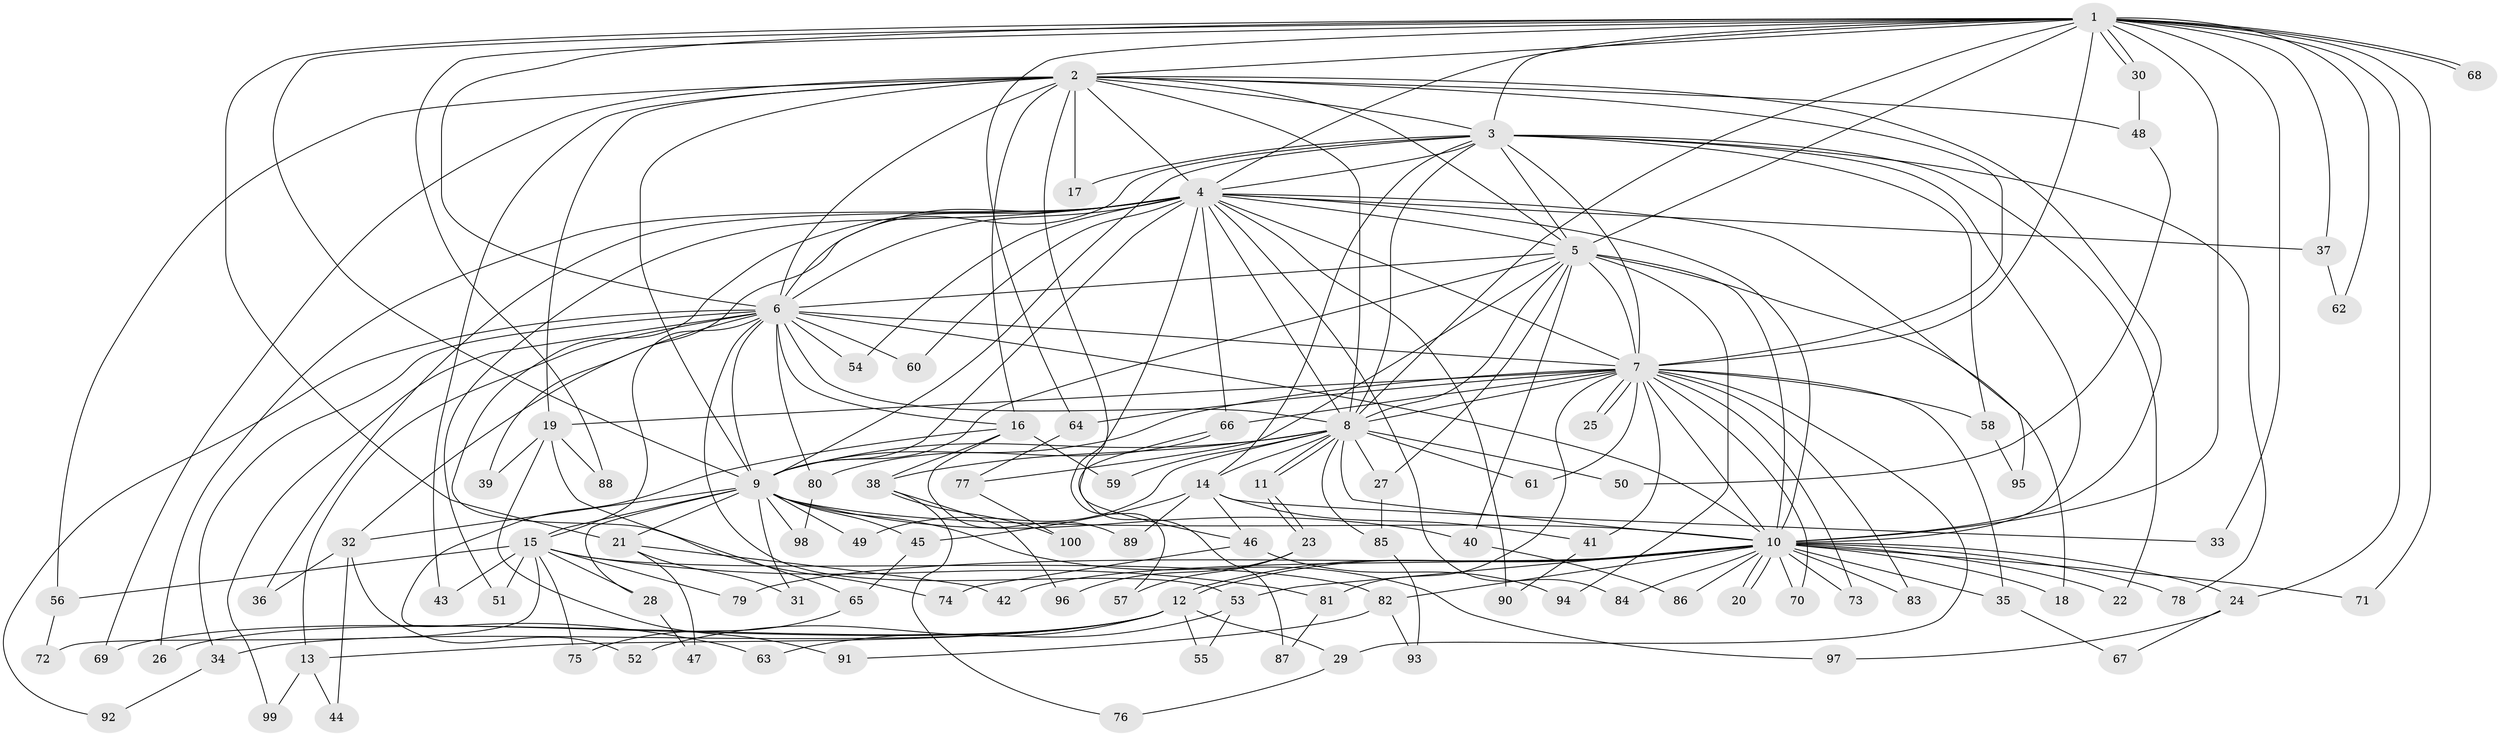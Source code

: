 // Generated by graph-tools (version 1.1) at 2025/38/02/21/25 10:38:53]
// undirected, 100 vertices, 225 edges
graph export_dot {
graph [start="1"]
  node [color=gray90,style=filled];
  1;
  2;
  3;
  4;
  5;
  6;
  7;
  8;
  9;
  10;
  11;
  12;
  13;
  14;
  15;
  16;
  17;
  18;
  19;
  20;
  21;
  22;
  23;
  24;
  25;
  26;
  27;
  28;
  29;
  30;
  31;
  32;
  33;
  34;
  35;
  36;
  37;
  38;
  39;
  40;
  41;
  42;
  43;
  44;
  45;
  46;
  47;
  48;
  49;
  50;
  51;
  52;
  53;
  54;
  55;
  56;
  57;
  58;
  59;
  60;
  61;
  62;
  63;
  64;
  65;
  66;
  67;
  68;
  69;
  70;
  71;
  72;
  73;
  74;
  75;
  76;
  77;
  78;
  79;
  80;
  81;
  82;
  83;
  84;
  85;
  86;
  87;
  88;
  89;
  90;
  91;
  92;
  93;
  94;
  95;
  96;
  97;
  98;
  99;
  100;
  1 -- 2;
  1 -- 3;
  1 -- 4;
  1 -- 5;
  1 -- 6;
  1 -- 7;
  1 -- 8;
  1 -- 9;
  1 -- 10;
  1 -- 21;
  1 -- 24;
  1 -- 30;
  1 -- 30;
  1 -- 33;
  1 -- 37;
  1 -- 62;
  1 -- 64;
  1 -- 68;
  1 -- 68;
  1 -- 71;
  1 -- 88;
  2 -- 3;
  2 -- 4;
  2 -- 5;
  2 -- 6;
  2 -- 7;
  2 -- 8;
  2 -- 9;
  2 -- 10;
  2 -- 16;
  2 -- 17;
  2 -- 19;
  2 -- 43;
  2 -- 46;
  2 -- 48;
  2 -- 56;
  2 -- 69;
  3 -- 4;
  3 -- 5;
  3 -- 6;
  3 -- 7;
  3 -- 8;
  3 -- 9;
  3 -- 10;
  3 -- 14;
  3 -- 17;
  3 -- 22;
  3 -- 58;
  3 -- 78;
  4 -- 5;
  4 -- 6;
  4 -- 7;
  4 -- 8;
  4 -- 9;
  4 -- 10;
  4 -- 26;
  4 -- 36;
  4 -- 37;
  4 -- 39;
  4 -- 51;
  4 -- 54;
  4 -- 57;
  4 -- 60;
  4 -- 66;
  4 -- 74;
  4 -- 84;
  4 -- 90;
  4 -- 95;
  5 -- 6;
  5 -- 7;
  5 -- 8;
  5 -- 9;
  5 -- 10;
  5 -- 18;
  5 -- 27;
  5 -- 40;
  5 -- 77;
  5 -- 94;
  6 -- 7;
  6 -- 8;
  6 -- 9;
  6 -- 10;
  6 -- 13;
  6 -- 15;
  6 -- 16;
  6 -- 32;
  6 -- 34;
  6 -- 53;
  6 -- 54;
  6 -- 60;
  6 -- 80;
  6 -- 92;
  6 -- 99;
  7 -- 8;
  7 -- 9;
  7 -- 10;
  7 -- 19;
  7 -- 25;
  7 -- 25;
  7 -- 29;
  7 -- 35;
  7 -- 41;
  7 -- 58;
  7 -- 61;
  7 -- 64;
  7 -- 66;
  7 -- 70;
  7 -- 73;
  7 -- 81;
  7 -- 83;
  8 -- 9;
  8 -- 10;
  8 -- 11;
  8 -- 11;
  8 -- 14;
  8 -- 27;
  8 -- 38;
  8 -- 49;
  8 -- 50;
  8 -- 59;
  8 -- 61;
  8 -- 85;
  9 -- 10;
  9 -- 15;
  9 -- 21;
  9 -- 28;
  9 -- 31;
  9 -- 32;
  9 -- 40;
  9 -- 45;
  9 -- 49;
  9 -- 97;
  9 -- 98;
  10 -- 12;
  10 -- 12;
  10 -- 18;
  10 -- 20;
  10 -- 20;
  10 -- 22;
  10 -- 24;
  10 -- 35;
  10 -- 42;
  10 -- 53;
  10 -- 70;
  10 -- 71;
  10 -- 73;
  10 -- 78;
  10 -- 79;
  10 -- 82;
  10 -- 83;
  10 -- 84;
  10 -- 86;
  11 -- 23;
  11 -- 23;
  12 -- 13;
  12 -- 26;
  12 -- 29;
  12 -- 34;
  12 -- 52;
  12 -- 55;
  12 -- 69;
  13 -- 44;
  13 -- 99;
  14 -- 33;
  14 -- 41;
  14 -- 45;
  14 -- 46;
  14 -- 89;
  15 -- 28;
  15 -- 43;
  15 -- 51;
  15 -- 56;
  15 -- 72;
  15 -- 75;
  15 -- 79;
  15 -- 81;
  15 -- 82;
  16 -- 38;
  16 -- 59;
  16 -- 63;
  16 -- 89;
  19 -- 39;
  19 -- 65;
  19 -- 88;
  19 -- 91;
  21 -- 31;
  21 -- 42;
  21 -- 47;
  23 -- 57;
  23 -- 96;
  24 -- 67;
  24 -- 97;
  27 -- 85;
  28 -- 47;
  29 -- 76;
  30 -- 48;
  32 -- 36;
  32 -- 44;
  32 -- 52;
  34 -- 92;
  35 -- 67;
  37 -- 62;
  38 -- 76;
  38 -- 96;
  38 -- 100;
  40 -- 86;
  41 -- 90;
  45 -- 65;
  46 -- 74;
  46 -- 94;
  48 -- 50;
  53 -- 55;
  53 -- 63;
  56 -- 72;
  58 -- 95;
  64 -- 77;
  65 -- 75;
  66 -- 80;
  66 -- 87;
  77 -- 100;
  80 -- 98;
  81 -- 87;
  82 -- 91;
  82 -- 93;
  85 -- 93;
}
